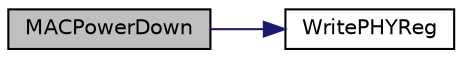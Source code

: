 digraph "MACPowerDown"
{
  edge [fontname="Helvetica",fontsize="10",labelfontname="Helvetica",labelfontsize="10"];
  node [fontname="Helvetica",fontsize="10",shape=record];
  rankdir="LR";
  Node1 [label="MACPowerDown",height=0.2,width=0.4,color="black", fillcolor="grey75", style="filled", fontcolor="black"];
  Node1 -> Node2 [color="midnightblue",fontsize="10",style="solid"];
  Node2 [label="WritePHYReg",height=0.2,width=0.4,color="black", fillcolor="white", style="filled",URL="$_e_n_c_x24_j600_8c.html#a04609c1fdb5007eaa44b3b6d7da48c15"];
}

